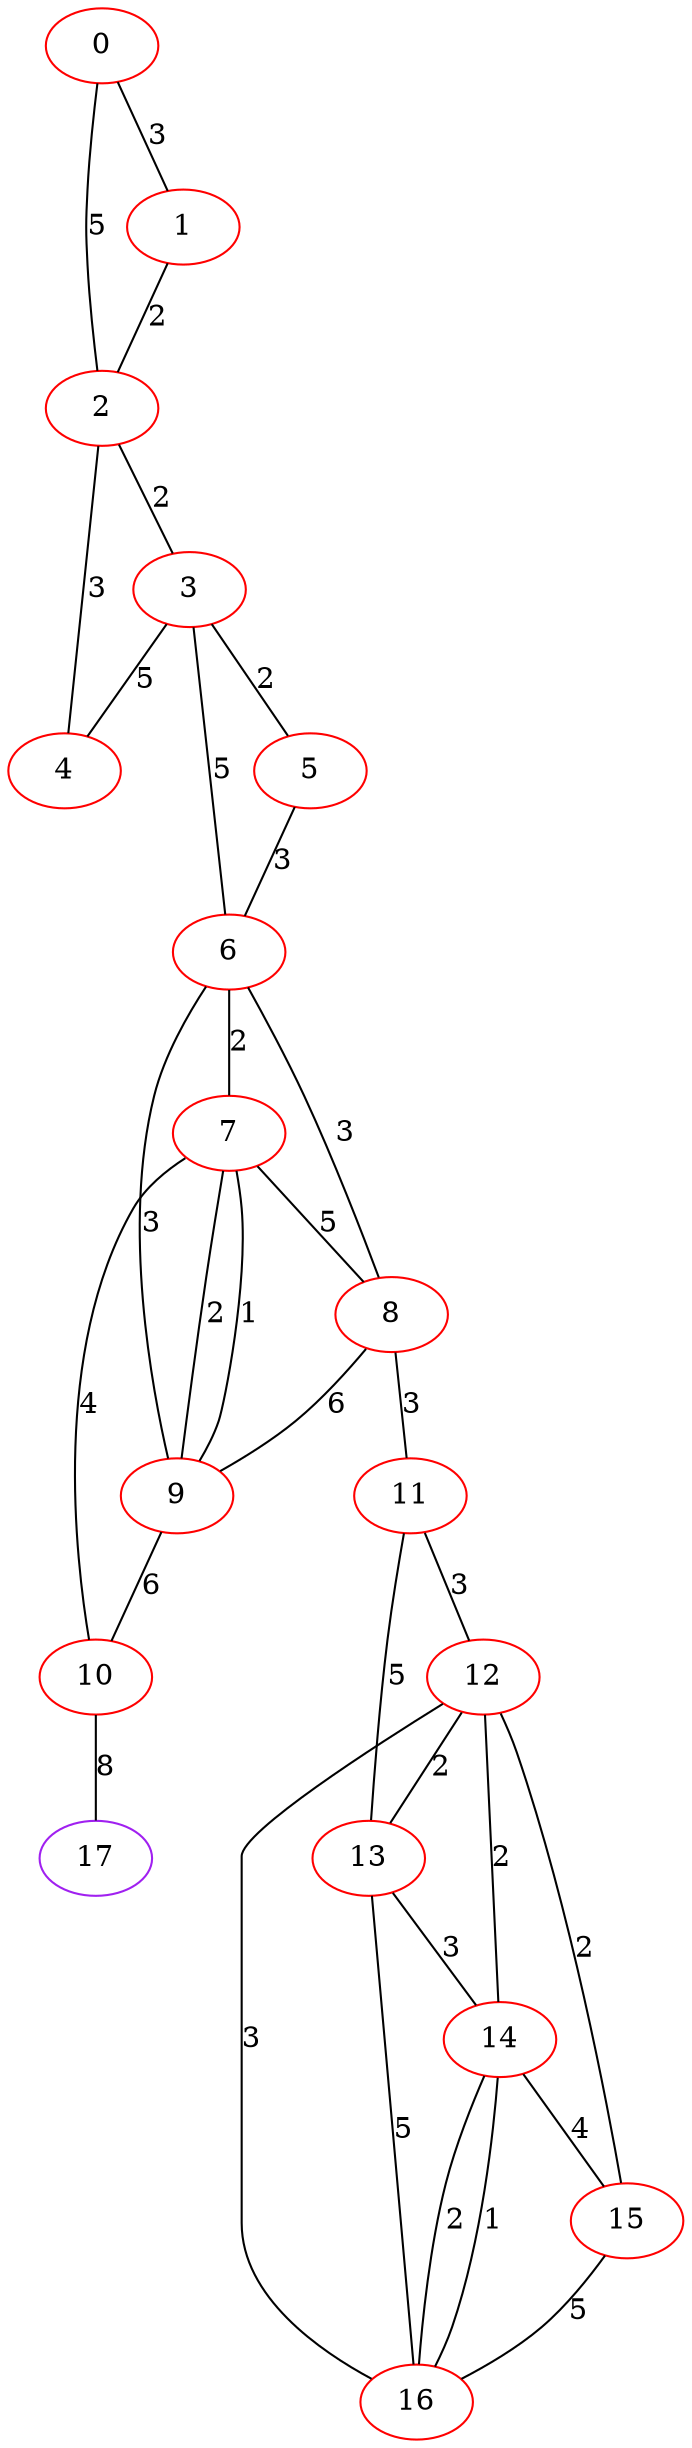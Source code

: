 graph "" {
0 [color=red, weight=1];
1 [color=red, weight=1];
2 [color=red, weight=1];
3 [color=red, weight=1];
4 [color=red, weight=1];
5 [color=red, weight=1];
6 [color=red, weight=1];
7 [color=red, weight=1];
8 [color=red, weight=1];
9 [color=red, weight=1];
10 [color=red, weight=1];
11 [color=red, weight=1];
12 [color=red, weight=1];
13 [color=red, weight=1];
14 [color=red, weight=1];
15 [color=red, weight=1];
16 [color=red, weight=1];
17 [color=purple, weight=4];
0 -- 1  [key=0, label=3];
0 -- 2  [key=0, label=5];
1 -- 2  [key=0, label=2];
2 -- 3  [key=0, label=2];
2 -- 4  [key=0, label=3];
3 -- 4  [key=0, label=5];
3 -- 5  [key=0, label=2];
3 -- 6  [key=0, label=5];
5 -- 6  [key=0, label=3];
6 -- 8  [key=0, label=3];
6 -- 9  [key=0, label=3];
6 -- 7  [key=0, label=2];
7 -- 8  [key=0, label=5];
7 -- 9  [key=0, label=2];
7 -- 9  [key=1, label=1];
7 -- 10  [key=0, label=4];
8 -- 9  [key=0, label=6];
8 -- 11  [key=0, label=3];
9 -- 10  [key=0, label=6];
10 -- 17  [key=0, label=8];
11 -- 12  [key=0, label=3];
11 -- 13  [key=0, label=5];
12 -- 16  [key=0, label=3];
12 -- 13  [key=0, label=2];
12 -- 14  [key=0, label=2];
12 -- 15  [key=0, label=2];
13 -- 16  [key=0, label=5];
13 -- 14  [key=0, label=3];
14 -- 16  [key=0, label=2];
14 -- 16  [key=1, label=1];
14 -- 15  [key=0, label=4];
15 -- 16  [key=0, label=5];
}
